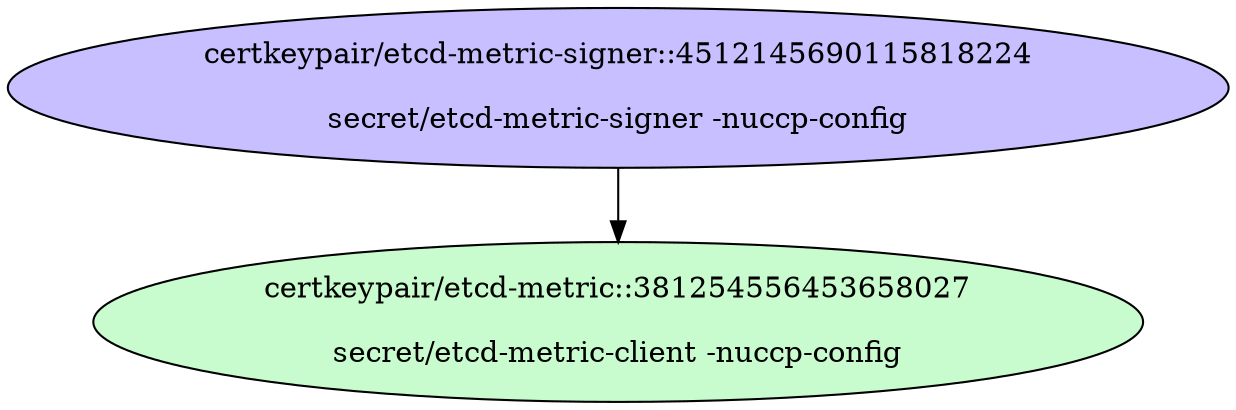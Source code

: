 digraph "Local Certificate" {
  // Node definitions.
  0 [
    label="certkeypair/etcd-metric-signer::4512145690115818224\n\nsecret/etcd-metric-signer -nuccp-config\n"
    style=filled
    fillcolor="#c7bfff"
  ];
  1 [
    label="certkeypair/etcd-metric::381254556453658027\n\nsecret/etcd-metric-client -nuccp-config\n"
    style=filled
    fillcolor="#c8fbcd"
  ];

  // Edge definitions.
  0 -> 1;
}